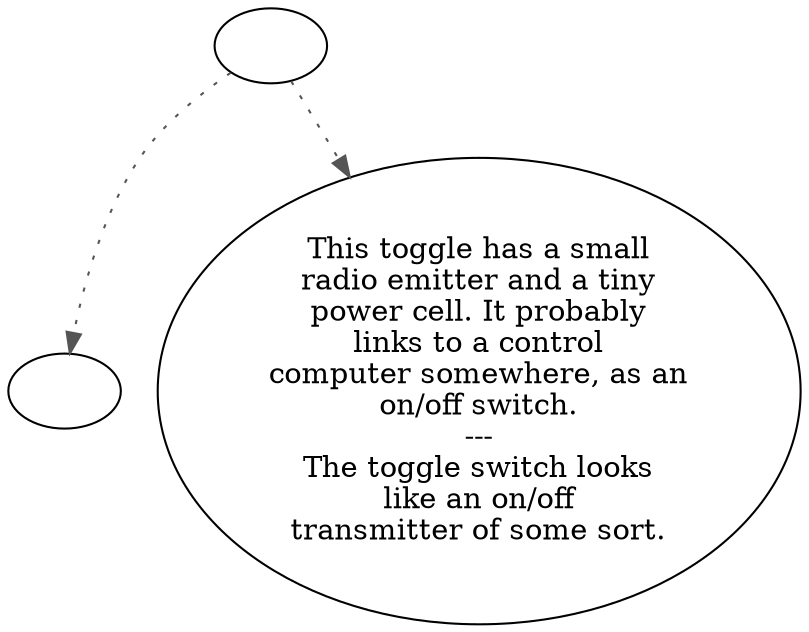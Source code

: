 digraph TOGGLE {
  "start" [style=filled       fillcolor="#FFFFFF"       color="#000000"]
  "start" -> "use_p_proc" [style=dotted color="#555555"]
  "start" -> "use_skill_on_p_proc" [style=dotted color="#555555"]
  "start" [label=""]
  "use_p_proc" [style=filled       fillcolor="#FFFFFF"       color="#000000"]
  "use_p_proc" [label=""]
  "use_skill_on_p_proc" [style=filled       fillcolor="#FFFFFF"       color="#000000"]
  "use_skill_on_p_proc" [label="This toggle has a small\nradio emitter and a tiny\npower cell. It probably\nlinks to a control\ncomputer somewhere, as an\non/off switch.\n---\nThe toggle switch looks\nlike an on/off\ntransmitter of some sort."]
}